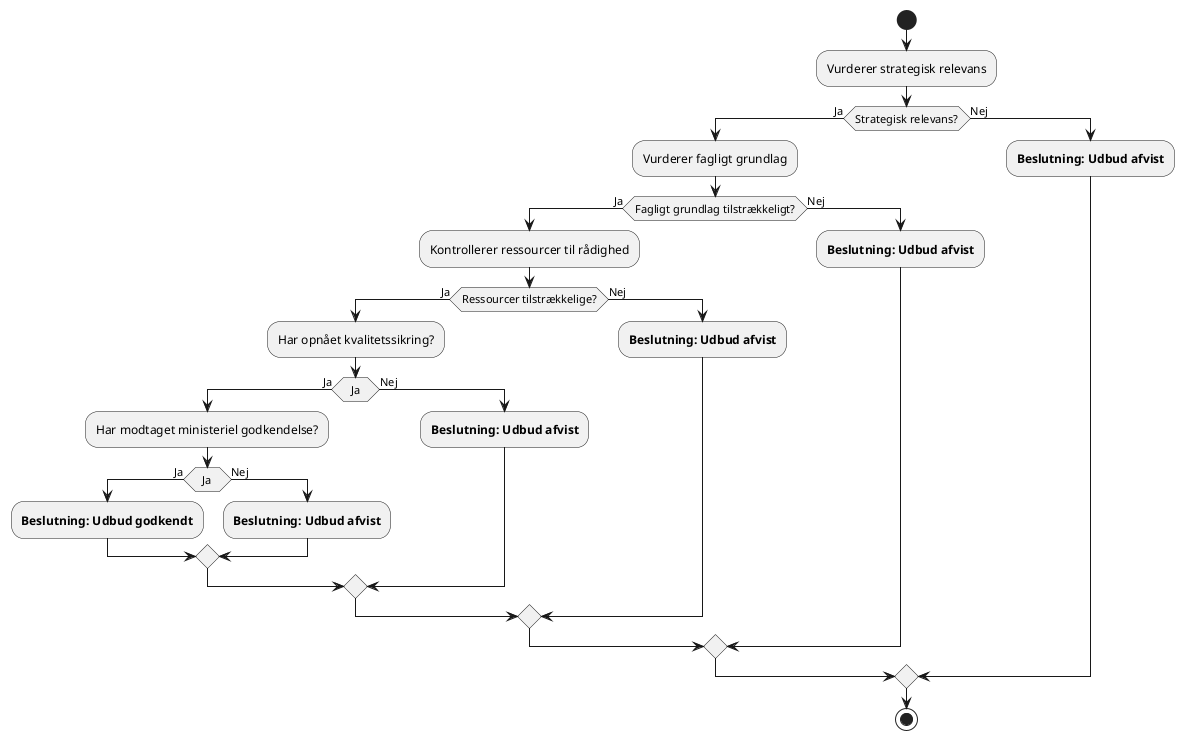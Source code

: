 @startuml Afsnit: §3, stk. 1-4 - Beslutning: Udbud af uddannelser
start
:Vurderer strategisk relevans;
if (Strategisk relevans?) then (Ja)
  :Vurderer fagligt grundlag;
  if (Fagligt grundlag tilstrækkeligt?) then (Ja)
    :Kontrollerer ressourcer til rådighed;
    if (Ressourcer tilstrækkelige?) then (Ja)
      :Har opnået kvalitetssikring?;
      if (Ja) then (Ja)
        :Har modtaget ministeriel godkendelse?;
        if (Ja) then (Ja)
          :**Beslutning: Udbud godkendt**;
        else (Nej)
          :**Beslutning: Udbud afvist**;
        endif
      else (Nej)
        :**Beslutning: Udbud afvist**;
      endif
    else (Nej)
      :**Beslutning: Udbud afvist**;
    endif
  else (Nej)
    :**Beslutning: Udbud afvist**;
  endif
else (Nej)
  :**Beslutning: Udbud afvist**;
endif
stop
@enduml